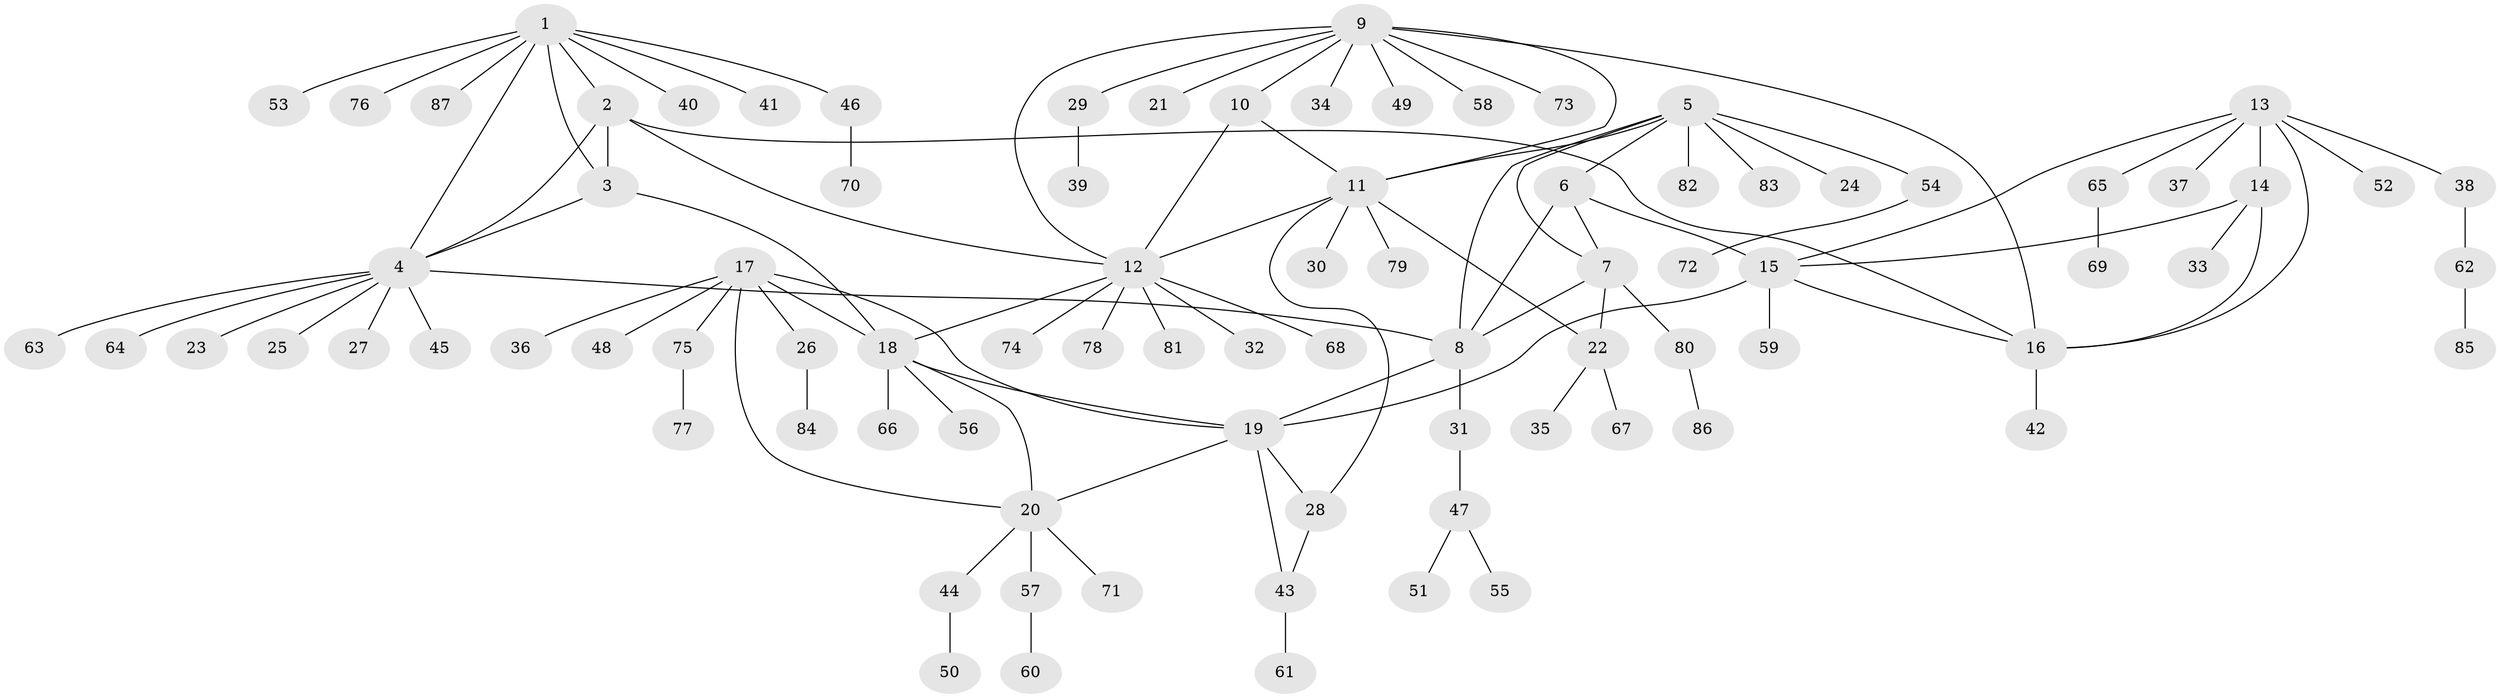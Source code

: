 // Generated by graph-tools (version 1.1) at 2025/50/03/09/25 03:50:27]
// undirected, 87 vertices, 110 edges
graph export_dot {
graph [start="1"]
  node [color=gray90,style=filled];
  1;
  2;
  3;
  4;
  5;
  6;
  7;
  8;
  9;
  10;
  11;
  12;
  13;
  14;
  15;
  16;
  17;
  18;
  19;
  20;
  21;
  22;
  23;
  24;
  25;
  26;
  27;
  28;
  29;
  30;
  31;
  32;
  33;
  34;
  35;
  36;
  37;
  38;
  39;
  40;
  41;
  42;
  43;
  44;
  45;
  46;
  47;
  48;
  49;
  50;
  51;
  52;
  53;
  54;
  55;
  56;
  57;
  58;
  59;
  60;
  61;
  62;
  63;
  64;
  65;
  66;
  67;
  68;
  69;
  70;
  71;
  72;
  73;
  74;
  75;
  76;
  77;
  78;
  79;
  80;
  81;
  82;
  83;
  84;
  85;
  86;
  87;
  1 -- 2;
  1 -- 3;
  1 -- 4;
  1 -- 40;
  1 -- 41;
  1 -- 46;
  1 -- 53;
  1 -- 76;
  1 -- 87;
  2 -- 3;
  2 -- 4;
  2 -- 12;
  2 -- 16;
  3 -- 4;
  3 -- 18;
  4 -- 8;
  4 -- 23;
  4 -- 25;
  4 -- 27;
  4 -- 45;
  4 -- 63;
  4 -- 64;
  5 -- 6;
  5 -- 7;
  5 -- 8;
  5 -- 11;
  5 -- 24;
  5 -- 54;
  5 -- 82;
  5 -- 83;
  6 -- 7;
  6 -- 8;
  6 -- 15;
  7 -- 8;
  7 -- 22;
  7 -- 80;
  8 -- 19;
  8 -- 31;
  9 -- 10;
  9 -- 11;
  9 -- 12;
  9 -- 16;
  9 -- 21;
  9 -- 29;
  9 -- 34;
  9 -- 49;
  9 -- 58;
  9 -- 73;
  10 -- 11;
  10 -- 12;
  11 -- 12;
  11 -- 22;
  11 -- 28;
  11 -- 30;
  11 -- 79;
  12 -- 18;
  12 -- 32;
  12 -- 68;
  12 -- 74;
  12 -- 78;
  12 -- 81;
  13 -- 14;
  13 -- 15;
  13 -- 16;
  13 -- 37;
  13 -- 38;
  13 -- 52;
  13 -- 65;
  14 -- 15;
  14 -- 16;
  14 -- 33;
  15 -- 16;
  15 -- 19;
  15 -- 59;
  16 -- 42;
  17 -- 18;
  17 -- 19;
  17 -- 20;
  17 -- 26;
  17 -- 36;
  17 -- 48;
  17 -- 75;
  18 -- 19;
  18 -- 20;
  18 -- 56;
  18 -- 66;
  19 -- 20;
  19 -- 28;
  19 -- 43;
  20 -- 44;
  20 -- 57;
  20 -- 71;
  22 -- 35;
  22 -- 67;
  26 -- 84;
  28 -- 43;
  29 -- 39;
  31 -- 47;
  38 -- 62;
  43 -- 61;
  44 -- 50;
  46 -- 70;
  47 -- 51;
  47 -- 55;
  54 -- 72;
  57 -- 60;
  62 -- 85;
  65 -- 69;
  75 -- 77;
  80 -- 86;
}
